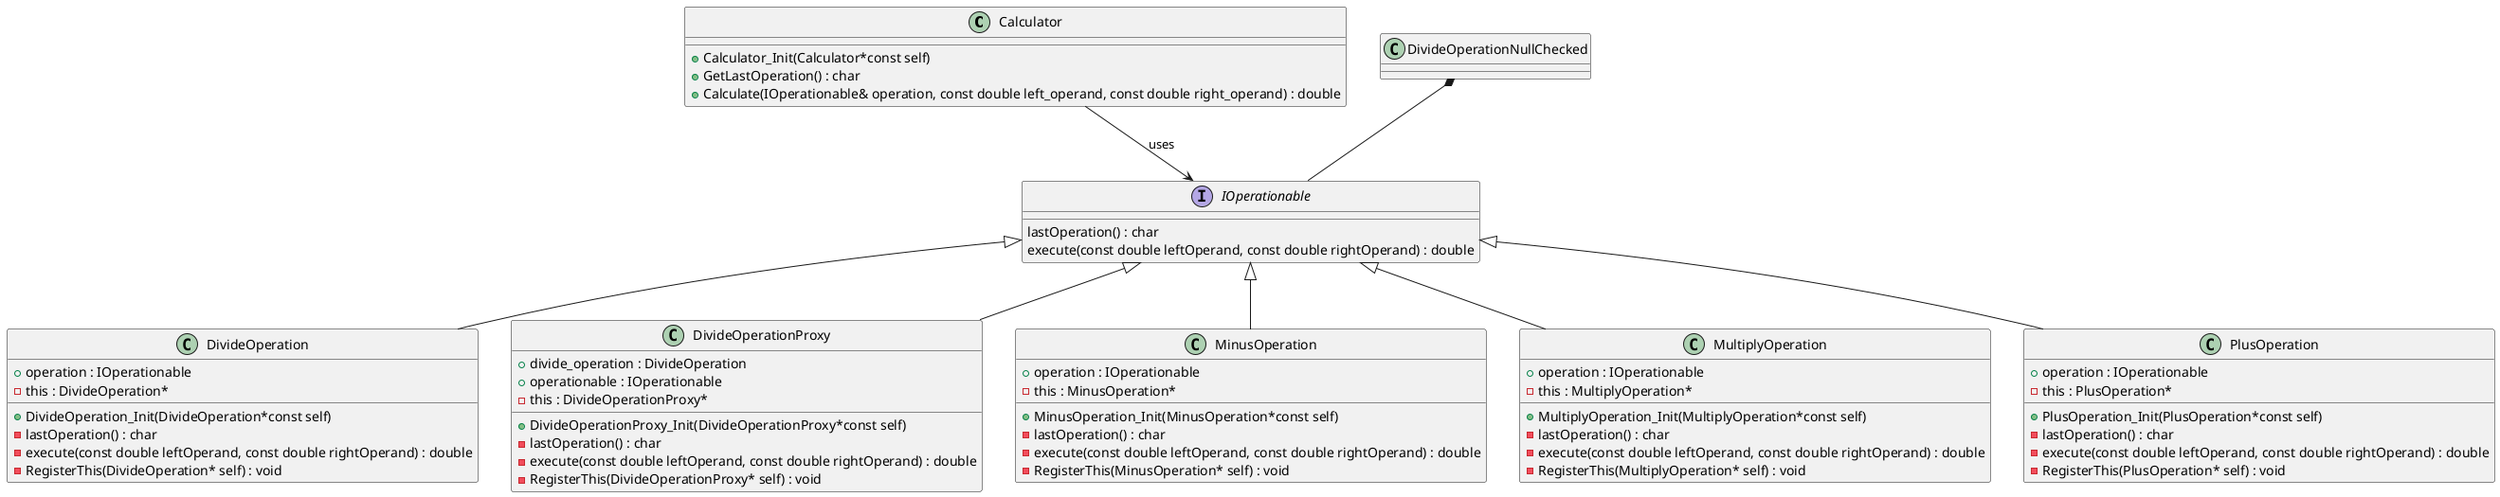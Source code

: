 @startuml





/' Objects '/


/' Objects '/

class Calculator {
	+Calculator_Init(Calculator*const self)
	+GetLastOperation() : char
	+Calculate(IOperationable& operation, const double left_operand, const double right_operand) : double
}


class DivideOperation {
	+DivideOperation_Init(DivideOperation*const self)
	+operation : IOperationable
	-this : DivideOperation*
	-lastOperation() : char
	-execute(const double leftOperand, const double rightOperand) : double
    -RegisterThis(DivideOperation* self) : void
}


class DivideOperationProxy {
	+DivideOperationProxy_Init(DivideOperationProxy*const self)
	+divide_operation : DivideOperation
    +operationable : IOperationable
	-this : DivideOperationProxy*
	-lastOperation() : char
	-execute(const double leftOperand, const double rightOperand) : double
    -RegisterThis(DivideOperationProxy* self) : void
}


interface IOperationable {
	lastOperation() : char
	execute(const double leftOperand, const double rightOperand) : double
}


class MinusOperation {
	+MinusOperation_Init(MinusOperation*const self)
	+operation : IOperationable
	-this : MinusOperation*
	-lastOperation() : char
	-execute(const double leftOperand, const double rightOperand) : double
    -RegisterThis(MinusOperation* self) : void
}


class MultiplyOperation {
	+MultiplyOperation_Init(MultiplyOperation*const self)
	+operation : IOperationable
	-this : MultiplyOperation*
	-lastOperation() : char
	-execute(const double leftOperand, const double rightOperand) : double
    -RegisterThis(MultiplyOperation* self) : void
}


class PlusOperation {
	+PlusOperation_Init(PlusOperation*const self)
	+operation : IOperationable
	-this : PlusOperation*
	-lastOperation() : char
	-execute(const double leftOperand, const double rightOperand) : double
    -RegisterThis(PlusOperation* self) : void
}



Calculator --> IOperationable : uses

/' Inheritance relationships '/

IOperationable <|-- DivideOperation


IOperationable <|-- DivideOperationProxy


IOperationable <|-- MinusOperation


IOperationable <|-- MultiplyOperation


IOperationable <|-- PlusOperation





/' Aggregation relationships '/

DivideOperationNullChecked *-- IOperationable





@enduml
